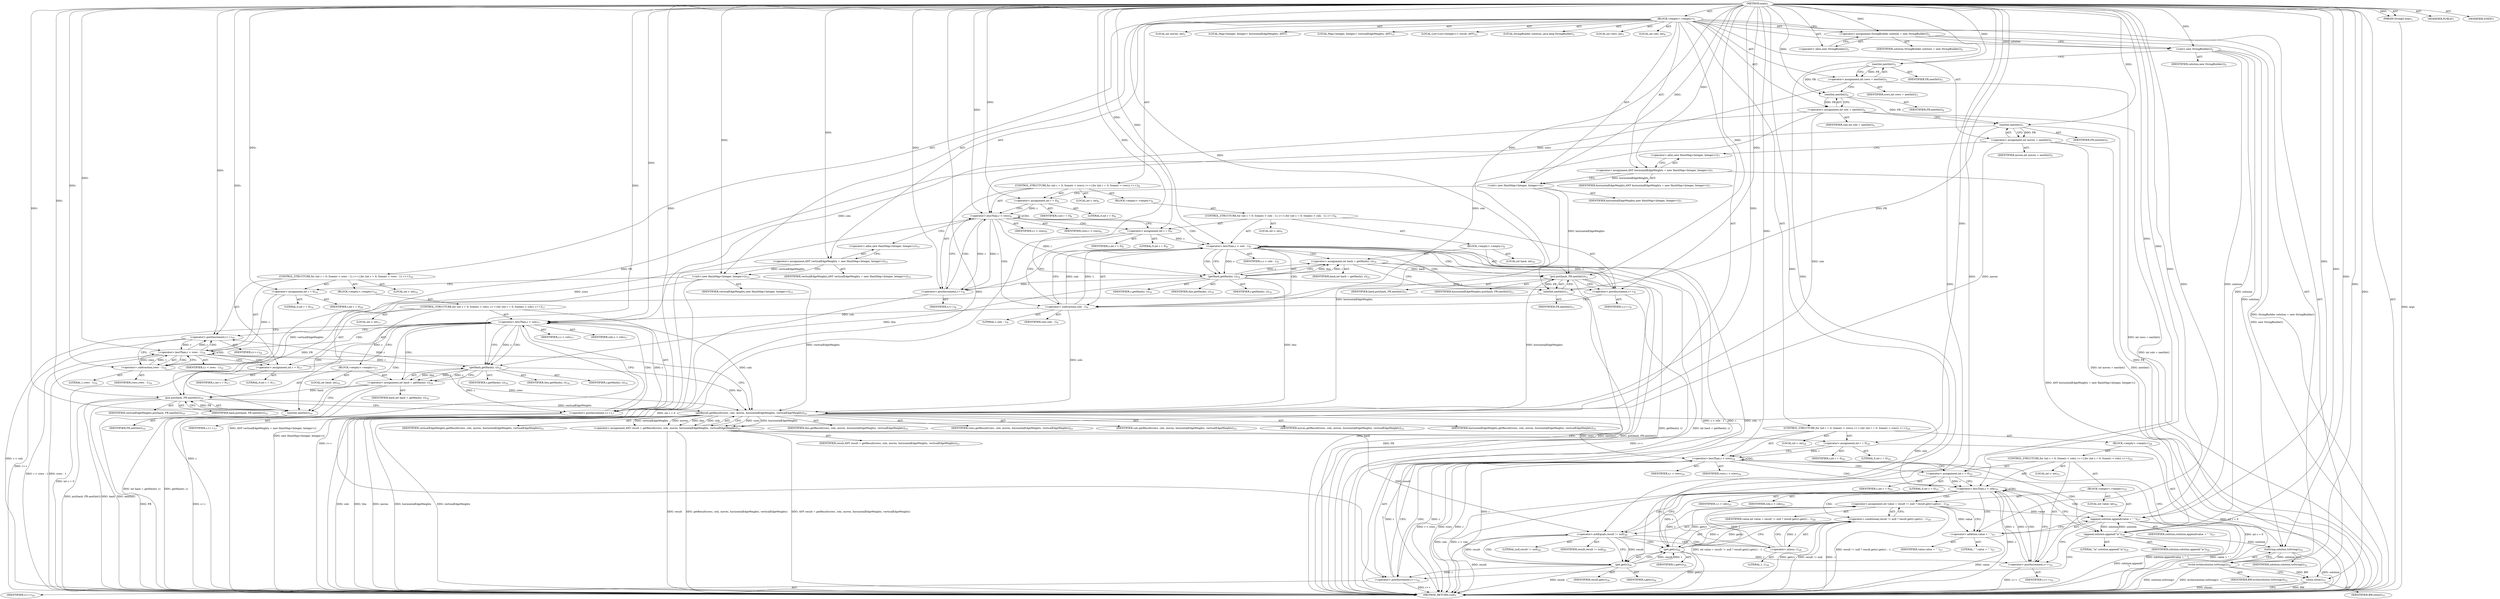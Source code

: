 digraph "main" {  
"23" [label = <(METHOD,main)<SUB>1</SUB>> ]
"24" [label = <(PARAM,String[] args)<SUB>1</SUB>> ]
"25" [label = <(BLOCK,&lt;empty&gt;,&lt;empty&gt;)<SUB>1</SUB>> ]
"4" [label = <(LOCAL,StringBuilder solution: java.lang.StringBuilder)<SUB>2</SUB>> ]
"26" [label = <(&lt;operator&gt;.assignment,StringBuilder solution = new StringBuilder())<SUB>2</SUB>> ]
"27" [label = <(IDENTIFIER,solution,StringBuilder solution = new StringBuilder())<SUB>2</SUB>> ]
"28" [label = <(&lt;operator&gt;.alloc,new StringBuilder())<SUB>2</SUB>> ]
"29" [label = <(&lt;init&gt;,new StringBuilder())<SUB>2</SUB>> ]
"3" [label = <(IDENTIFIER,solution,new StringBuilder())<SUB>2</SUB>> ]
"30" [label = <(LOCAL,int rows: int)<SUB>3</SUB>> ]
"31" [label = <(&lt;operator&gt;.assignment,int rows = nextInt())<SUB>3</SUB>> ]
"32" [label = <(IDENTIFIER,rows,int rows = nextInt())<SUB>3</SUB>> ]
"33" [label = <(nextInt,nextInt())<SUB>3</SUB>> ]
"34" [label = <(IDENTIFIER,FR,nextInt())<SUB>3</SUB>> ]
"35" [label = <(LOCAL,int cols: int)<SUB>4</SUB>> ]
"36" [label = <(&lt;operator&gt;.assignment,int cols = nextInt())<SUB>4</SUB>> ]
"37" [label = <(IDENTIFIER,cols,int cols = nextInt())<SUB>4</SUB>> ]
"38" [label = <(nextInt,nextInt())<SUB>4</SUB>> ]
"39" [label = <(IDENTIFIER,FR,nextInt())<SUB>4</SUB>> ]
"40" [label = <(LOCAL,int moves: int)<SUB>5</SUB>> ]
"41" [label = <(&lt;operator&gt;.assignment,int moves = nextInt())<SUB>5</SUB>> ]
"42" [label = <(IDENTIFIER,moves,int moves = nextInt())<SUB>5</SUB>> ]
"43" [label = <(nextInt,nextInt())<SUB>5</SUB>> ]
"44" [label = <(IDENTIFIER,FR,nextInt())<SUB>5</SUB>> ]
"6" [label = <(LOCAL,Map&lt;Integer, Integer&gt; horizontalEdgeWeights: ANY)<SUB>7</SUB>> ]
"45" [label = <(&lt;operator&gt;.assignment,ANY horizontalEdgeWeights = new HashMap&lt;Integer, Integer&gt;())<SUB>7</SUB>> ]
"46" [label = <(IDENTIFIER,horizontalEdgeWeights,ANY horizontalEdgeWeights = new HashMap&lt;Integer, Integer&gt;())<SUB>7</SUB>> ]
"47" [label = <(&lt;operator&gt;.alloc,new HashMap&lt;Integer, Integer&gt;())<SUB>7</SUB>> ]
"48" [label = <(&lt;init&gt;,new HashMap&lt;Integer, Integer&gt;())<SUB>7</SUB>> ]
"5" [label = <(IDENTIFIER,horizontalEdgeWeights,new HashMap&lt;Integer, Integer&gt;())<SUB>7</SUB>> ]
"49" [label = <(CONTROL_STRUCTURE,for (int r = 0; Some(r &lt; rows); r++),for (int r = 0; Some(r &lt; rows); r++))<SUB>8</SUB>> ]
"50" [label = <(LOCAL,int r: int)<SUB>8</SUB>> ]
"51" [label = <(&lt;operator&gt;.assignment,int r = 0)<SUB>8</SUB>> ]
"52" [label = <(IDENTIFIER,r,int r = 0)<SUB>8</SUB>> ]
"53" [label = <(LITERAL,0,int r = 0)<SUB>8</SUB>> ]
"54" [label = <(&lt;operator&gt;.lessThan,r &lt; rows)<SUB>8</SUB>> ]
"55" [label = <(IDENTIFIER,r,r &lt; rows)<SUB>8</SUB>> ]
"56" [label = <(IDENTIFIER,rows,r &lt; rows)<SUB>8</SUB>> ]
"57" [label = <(&lt;operator&gt;.postIncrement,r++)<SUB>8</SUB>> ]
"58" [label = <(IDENTIFIER,r,r++)<SUB>8</SUB>> ]
"59" [label = <(BLOCK,&lt;empty&gt;,&lt;empty&gt;)<SUB>8</SUB>> ]
"60" [label = <(CONTROL_STRUCTURE,for (int c = 0; Some(c &lt; cols - 1); c++),for (int c = 0; Some(c &lt; cols - 1); c++))<SUB>9</SUB>> ]
"61" [label = <(LOCAL,int c: int)<SUB>9</SUB>> ]
"62" [label = <(&lt;operator&gt;.assignment,int c = 0)<SUB>9</SUB>> ]
"63" [label = <(IDENTIFIER,c,int c = 0)<SUB>9</SUB>> ]
"64" [label = <(LITERAL,0,int c = 0)<SUB>9</SUB>> ]
"65" [label = <(&lt;operator&gt;.lessThan,c &lt; cols - 1)<SUB>9</SUB>> ]
"66" [label = <(IDENTIFIER,c,c &lt; cols - 1)<SUB>9</SUB>> ]
"67" [label = <(&lt;operator&gt;.subtraction,cols - 1)<SUB>9</SUB>> ]
"68" [label = <(IDENTIFIER,cols,cols - 1)<SUB>9</SUB>> ]
"69" [label = <(LITERAL,1,cols - 1)<SUB>9</SUB>> ]
"70" [label = <(&lt;operator&gt;.postIncrement,c++)<SUB>9</SUB>> ]
"71" [label = <(IDENTIFIER,c,c++)<SUB>9</SUB>> ]
"72" [label = <(BLOCK,&lt;empty&gt;,&lt;empty&gt;)<SUB>9</SUB>> ]
"73" [label = <(LOCAL,int hash: int)<SUB>10</SUB>> ]
"74" [label = <(&lt;operator&gt;.assignment,int hash = getHash(r, c))<SUB>10</SUB>> ]
"75" [label = <(IDENTIFIER,hash,int hash = getHash(r, c))<SUB>10</SUB>> ]
"76" [label = <(getHash,getHash(r, c))<SUB>10</SUB>> ]
"77" [label = <(IDENTIFIER,this,getHash(r, c))<SUB>10</SUB>> ]
"78" [label = <(IDENTIFIER,r,getHash(r, c))<SUB>10</SUB>> ]
"79" [label = <(IDENTIFIER,c,getHash(r, c))<SUB>10</SUB>> ]
"80" [label = <(put,put(hash, FR.nextInt()))<SUB>11</SUB>> ]
"81" [label = <(IDENTIFIER,horizontalEdgeWeights,put(hash, FR.nextInt()))<SUB>11</SUB>> ]
"82" [label = <(IDENTIFIER,hash,put(hash, FR.nextInt()))<SUB>11</SUB>> ]
"83" [label = <(nextInt,nextInt())<SUB>11</SUB>> ]
"84" [label = <(IDENTIFIER,FR,nextInt())<SUB>11</SUB>> ]
"8" [label = <(LOCAL,Map&lt;Integer, Integer&gt; verticalEdgeWeights: ANY)<SUB>15</SUB>> ]
"85" [label = <(&lt;operator&gt;.assignment,ANY verticalEdgeWeights = new HashMap&lt;Integer, Integer&gt;())<SUB>15</SUB>> ]
"86" [label = <(IDENTIFIER,verticalEdgeWeights,ANY verticalEdgeWeights = new HashMap&lt;Integer, Integer&gt;())<SUB>15</SUB>> ]
"87" [label = <(&lt;operator&gt;.alloc,new HashMap&lt;Integer, Integer&gt;())<SUB>15</SUB>> ]
"88" [label = <(&lt;init&gt;,new HashMap&lt;Integer, Integer&gt;())<SUB>15</SUB>> ]
"7" [label = <(IDENTIFIER,verticalEdgeWeights,new HashMap&lt;Integer, Integer&gt;())<SUB>15</SUB>> ]
"89" [label = <(CONTROL_STRUCTURE,for (int r = 0; Some(r &lt; rows - 1); r++),for (int r = 0; Some(r &lt; rows - 1); r++))<SUB>16</SUB>> ]
"90" [label = <(LOCAL,int r: int)<SUB>16</SUB>> ]
"91" [label = <(&lt;operator&gt;.assignment,int r = 0)<SUB>16</SUB>> ]
"92" [label = <(IDENTIFIER,r,int r = 0)<SUB>16</SUB>> ]
"93" [label = <(LITERAL,0,int r = 0)<SUB>16</SUB>> ]
"94" [label = <(&lt;operator&gt;.lessThan,r &lt; rows - 1)<SUB>16</SUB>> ]
"95" [label = <(IDENTIFIER,r,r &lt; rows - 1)<SUB>16</SUB>> ]
"96" [label = <(&lt;operator&gt;.subtraction,rows - 1)<SUB>16</SUB>> ]
"97" [label = <(IDENTIFIER,rows,rows - 1)<SUB>16</SUB>> ]
"98" [label = <(LITERAL,1,rows - 1)<SUB>16</SUB>> ]
"99" [label = <(&lt;operator&gt;.postIncrement,r++)<SUB>16</SUB>> ]
"100" [label = <(IDENTIFIER,r,r++)<SUB>16</SUB>> ]
"101" [label = <(BLOCK,&lt;empty&gt;,&lt;empty&gt;)<SUB>16</SUB>> ]
"102" [label = <(CONTROL_STRUCTURE,for (int c = 0; Some(c &lt; cols); c++),for (int c = 0; Some(c &lt; cols); c++))<SUB>17</SUB>> ]
"103" [label = <(LOCAL,int c: int)<SUB>17</SUB>> ]
"104" [label = <(&lt;operator&gt;.assignment,int c = 0)<SUB>17</SUB>> ]
"105" [label = <(IDENTIFIER,c,int c = 0)<SUB>17</SUB>> ]
"106" [label = <(LITERAL,0,int c = 0)<SUB>17</SUB>> ]
"107" [label = <(&lt;operator&gt;.lessThan,c &lt; cols)<SUB>17</SUB>> ]
"108" [label = <(IDENTIFIER,c,c &lt; cols)<SUB>17</SUB>> ]
"109" [label = <(IDENTIFIER,cols,c &lt; cols)<SUB>17</SUB>> ]
"110" [label = <(&lt;operator&gt;.postIncrement,c++)<SUB>17</SUB>> ]
"111" [label = <(IDENTIFIER,c,c++)<SUB>17</SUB>> ]
"112" [label = <(BLOCK,&lt;empty&gt;,&lt;empty&gt;)<SUB>17</SUB>> ]
"113" [label = <(LOCAL,int hash: int)<SUB>18</SUB>> ]
"114" [label = <(&lt;operator&gt;.assignment,int hash = getHash(r, c))<SUB>18</SUB>> ]
"115" [label = <(IDENTIFIER,hash,int hash = getHash(r, c))<SUB>18</SUB>> ]
"116" [label = <(getHash,getHash(r, c))<SUB>18</SUB>> ]
"117" [label = <(IDENTIFIER,this,getHash(r, c))<SUB>18</SUB>> ]
"118" [label = <(IDENTIFIER,r,getHash(r, c))<SUB>18</SUB>> ]
"119" [label = <(IDENTIFIER,c,getHash(r, c))<SUB>18</SUB>> ]
"120" [label = <(put,put(hash, FR.nextInt()))<SUB>19</SUB>> ]
"121" [label = <(IDENTIFIER,verticalEdgeWeights,put(hash, FR.nextInt()))<SUB>19</SUB>> ]
"122" [label = <(IDENTIFIER,hash,put(hash, FR.nextInt()))<SUB>19</SUB>> ]
"123" [label = <(nextInt,nextInt())<SUB>19</SUB>> ]
"124" [label = <(IDENTIFIER,FR,nextInt())<SUB>19</SUB>> ]
"125" [label = <(LOCAL,List&lt;List&lt;Integer&gt;&gt; result: ANY)<SUB>23</SUB>> ]
"126" [label = <(&lt;operator&gt;.assignment,ANY result = getResult(rows, cols, moves, horizontalEdgeWeights, verticalEdgeWeights))<SUB>23</SUB>> ]
"127" [label = <(IDENTIFIER,result,ANY result = getResult(rows, cols, moves, horizontalEdgeWeights, verticalEdgeWeights))<SUB>23</SUB>> ]
"128" [label = <(getResult,getResult(rows, cols, moves, horizontalEdgeWeights, verticalEdgeWeights))<SUB>23</SUB>> ]
"129" [label = <(IDENTIFIER,this,getResult(rows, cols, moves, horizontalEdgeWeights, verticalEdgeWeights))<SUB>23</SUB>> ]
"130" [label = <(IDENTIFIER,rows,getResult(rows, cols, moves, horizontalEdgeWeights, verticalEdgeWeights))<SUB>23</SUB>> ]
"131" [label = <(IDENTIFIER,cols,getResult(rows, cols, moves, horizontalEdgeWeights, verticalEdgeWeights))<SUB>23</SUB>> ]
"132" [label = <(IDENTIFIER,moves,getResult(rows, cols, moves, horizontalEdgeWeights, verticalEdgeWeights))<SUB>23</SUB>> ]
"133" [label = <(IDENTIFIER,horizontalEdgeWeights,getResult(rows, cols, moves, horizontalEdgeWeights, verticalEdgeWeights))<SUB>23</SUB>> ]
"134" [label = <(IDENTIFIER,verticalEdgeWeights,getResult(rows, cols, moves, horizontalEdgeWeights, verticalEdgeWeights))<SUB>23</SUB>> ]
"135" [label = <(CONTROL_STRUCTURE,for (int r = 0; Some(r &lt; rows); r++),for (int r = 0; Some(r &lt; rows); r++))<SUB>24</SUB>> ]
"136" [label = <(LOCAL,int r: int)<SUB>24</SUB>> ]
"137" [label = <(&lt;operator&gt;.assignment,int r = 0)<SUB>24</SUB>> ]
"138" [label = <(IDENTIFIER,r,int r = 0)<SUB>24</SUB>> ]
"139" [label = <(LITERAL,0,int r = 0)<SUB>24</SUB>> ]
"140" [label = <(&lt;operator&gt;.lessThan,r &lt; rows)<SUB>24</SUB>> ]
"141" [label = <(IDENTIFIER,r,r &lt; rows)<SUB>24</SUB>> ]
"142" [label = <(IDENTIFIER,rows,r &lt; rows)<SUB>24</SUB>> ]
"143" [label = <(&lt;operator&gt;.postIncrement,r++)<SUB>24</SUB>> ]
"144" [label = <(IDENTIFIER,r,r++)<SUB>24</SUB>> ]
"145" [label = <(BLOCK,&lt;empty&gt;,&lt;empty&gt;)<SUB>24</SUB>> ]
"146" [label = <(CONTROL_STRUCTURE,for (int c = 0; Some(c &lt; cols); c++),for (int c = 0; Some(c &lt; cols); c++))<SUB>25</SUB>> ]
"147" [label = <(LOCAL,int c: int)<SUB>25</SUB>> ]
"148" [label = <(&lt;operator&gt;.assignment,int c = 0)<SUB>25</SUB>> ]
"149" [label = <(IDENTIFIER,c,int c = 0)<SUB>25</SUB>> ]
"150" [label = <(LITERAL,0,int c = 0)<SUB>25</SUB>> ]
"151" [label = <(&lt;operator&gt;.lessThan,c &lt; cols)<SUB>25</SUB>> ]
"152" [label = <(IDENTIFIER,c,c &lt; cols)<SUB>25</SUB>> ]
"153" [label = <(IDENTIFIER,cols,c &lt; cols)<SUB>25</SUB>> ]
"154" [label = <(&lt;operator&gt;.postIncrement,c++)<SUB>25</SUB>> ]
"155" [label = <(IDENTIFIER,c,c++)<SUB>25</SUB>> ]
"156" [label = <(BLOCK,&lt;empty&gt;,&lt;empty&gt;)<SUB>25</SUB>> ]
"157" [label = <(LOCAL,int value: int)<SUB>26</SUB>> ]
"158" [label = <(&lt;operator&gt;.assignment,int value = result != null ? result.get(r).get(c) : -1)<SUB>26</SUB>> ]
"159" [label = <(IDENTIFIER,value,int value = result != null ? result.get(r).get(c) : -1)<SUB>26</SUB>> ]
"160" [label = <(&lt;operator&gt;.conditional,result != null ? result.get(r).get(c) : -1)<SUB>26</SUB>> ]
"161" [label = <(&lt;operator&gt;.notEquals,result != null)<SUB>26</SUB>> ]
"162" [label = <(IDENTIFIER,result,result != null)<SUB>26</SUB>> ]
"163" [label = <(LITERAL,null,result != null)<SUB>26</SUB>> ]
"164" [label = <(get,get(c))<SUB>26</SUB>> ]
"165" [label = <(get,get(r))<SUB>26</SUB>> ]
"166" [label = <(IDENTIFIER,result,get(r))<SUB>26</SUB>> ]
"167" [label = <(IDENTIFIER,r,get(r))<SUB>26</SUB>> ]
"168" [label = <(IDENTIFIER,c,get(c))<SUB>26</SUB>> ]
"169" [label = <(&lt;operator&gt;.minus,-1)<SUB>26</SUB>> ]
"170" [label = <(LITERAL,1,-1)<SUB>26</SUB>> ]
"171" [label = <(append,solution.append(value + &quot; &quot;))<SUB>27</SUB>> ]
"172" [label = <(IDENTIFIER,solution,solution.append(value + &quot; &quot;))<SUB>27</SUB>> ]
"173" [label = <(&lt;operator&gt;.addition,value + &quot; &quot;)<SUB>27</SUB>> ]
"174" [label = <(IDENTIFIER,value,value + &quot; &quot;)<SUB>27</SUB>> ]
"175" [label = <(LITERAL,&quot; &quot;,value + &quot; &quot;)<SUB>27</SUB>> ]
"176" [label = <(append,solution.append(&quot;\n&quot;))<SUB>29</SUB>> ]
"177" [label = <(IDENTIFIER,solution,solution.append(&quot;\n&quot;))<SUB>29</SUB>> ]
"178" [label = <(LITERAL,&quot;\n&quot;,solution.append(&quot;\n&quot;))<SUB>29</SUB>> ]
"179" [label = <(write,write(solution.toString()))<SUB>32</SUB>> ]
"180" [label = <(IDENTIFIER,BW,write(solution.toString()))<SUB>32</SUB>> ]
"181" [label = <(toString,solution.toString())<SUB>32</SUB>> ]
"182" [label = <(IDENTIFIER,solution,solution.toString())<SUB>32</SUB>> ]
"183" [label = <(close,close())<SUB>33</SUB>> ]
"184" [label = <(IDENTIFIER,BW,close())<SUB>33</SUB>> ]
"185" [label = <(MODIFIER,PUBLIC)> ]
"186" [label = <(MODIFIER,STATIC)> ]
"187" [label = <(METHOD_RETURN,void)<SUB>1</SUB>> ]
  "23" -> "24"  [ label = "AST: "] 
  "23" -> "25"  [ label = "AST: "] 
  "23" -> "185"  [ label = "AST: "] 
  "23" -> "186"  [ label = "AST: "] 
  "23" -> "187"  [ label = "AST: "] 
  "25" -> "4"  [ label = "AST: "] 
  "25" -> "26"  [ label = "AST: "] 
  "25" -> "29"  [ label = "AST: "] 
  "25" -> "30"  [ label = "AST: "] 
  "25" -> "31"  [ label = "AST: "] 
  "25" -> "35"  [ label = "AST: "] 
  "25" -> "36"  [ label = "AST: "] 
  "25" -> "40"  [ label = "AST: "] 
  "25" -> "41"  [ label = "AST: "] 
  "25" -> "6"  [ label = "AST: "] 
  "25" -> "45"  [ label = "AST: "] 
  "25" -> "48"  [ label = "AST: "] 
  "25" -> "49"  [ label = "AST: "] 
  "25" -> "8"  [ label = "AST: "] 
  "25" -> "85"  [ label = "AST: "] 
  "25" -> "88"  [ label = "AST: "] 
  "25" -> "89"  [ label = "AST: "] 
  "25" -> "125"  [ label = "AST: "] 
  "25" -> "126"  [ label = "AST: "] 
  "25" -> "135"  [ label = "AST: "] 
  "25" -> "179"  [ label = "AST: "] 
  "25" -> "183"  [ label = "AST: "] 
  "26" -> "27"  [ label = "AST: "] 
  "26" -> "28"  [ label = "AST: "] 
  "29" -> "3"  [ label = "AST: "] 
  "31" -> "32"  [ label = "AST: "] 
  "31" -> "33"  [ label = "AST: "] 
  "33" -> "34"  [ label = "AST: "] 
  "36" -> "37"  [ label = "AST: "] 
  "36" -> "38"  [ label = "AST: "] 
  "38" -> "39"  [ label = "AST: "] 
  "41" -> "42"  [ label = "AST: "] 
  "41" -> "43"  [ label = "AST: "] 
  "43" -> "44"  [ label = "AST: "] 
  "45" -> "46"  [ label = "AST: "] 
  "45" -> "47"  [ label = "AST: "] 
  "48" -> "5"  [ label = "AST: "] 
  "49" -> "50"  [ label = "AST: "] 
  "49" -> "51"  [ label = "AST: "] 
  "49" -> "54"  [ label = "AST: "] 
  "49" -> "57"  [ label = "AST: "] 
  "49" -> "59"  [ label = "AST: "] 
  "51" -> "52"  [ label = "AST: "] 
  "51" -> "53"  [ label = "AST: "] 
  "54" -> "55"  [ label = "AST: "] 
  "54" -> "56"  [ label = "AST: "] 
  "57" -> "58"  [ label = "AST: "] 
  "59" -> "60"  [ label = "AST: "] 
  "60" -> "61"  [ label = "AST: "] 
  "60" -> "62"  [ label = "AST: "] 
  "60" -> "65"  [ label = "AST: "] 
  "60" -> "70"  [ label = "AST: "] 
  "60" -> "72"  [ label = "AST: "] 
  "62" -> "63"  [ label = "AST: "] 
  "62" -> "64"  [ label = "AST: "] 
  "65" -> "66"  [ label = "AST: "] 
  "65" -> "67"  [ label = "AST: "] 
  "67" -> "68"  [ label = "AST: "] 
  "67" -> "69"  [ label = "AST: "] 
  "70" -> "71"  [ label = "AST: "] 
  "72" -> "73"  [ label = "AST: "] 
  "72" -> "74"  [ label = "AST: "] 
  "72" -> "80"  [ label = "AST: "] 
  "74" -> "75"  [ label = "AST: "] 
  "74" -> "76"  [ label = "AST: "] 
  "76" -> "77"  [ label = "AST: "] 
  "76" -> "78"  [ label = "AST: "] 
  "76" -> "79"  [ label = "AST: "] 
  "80" -> "81"  [ label = "AST: "] 
  "80" -> "82"  [ label = "AST: "] 
  "80" -> "83"  [ label = "AST: "] 
  "83" -> "84"  [ label = "AST: "] 
  "85" -> "86"  [ label = "AST: "] 
  "85" -> "87"  [ label = "AST: "] 
  "88" -> "7"  [ label = "AST: "] 
  "89" -> "90"  [ label = "AST: "] 
  "89" -> "91"  [ label = "AST: "] 
  "89" -> "94"  [ label = "AST: "] 
  "89" -> "99"  [ label = "AST: "] 
  "89" -> "101"  [ label = "AST: "] 
  "91" -> "92"  [ label = "AST: "] 
  "91" -> "93"  [ label = "AST: "] 
  "94" -> "95"  [ label = "AST: "] 
  "94" -> "96"  [ label = "AST: "] 
  "96" -> "97"  [ label = "AST: "] 
  "96" -> "98"  [ label = "AST: "] 
  "99" -> "100"  [ label = "AST: "] 
  "101" -> "102"  [ label = "AST: "] 
  "102" -> "103"  [ label = "AST: "] 
  "102" -> "104"  [ label = "AST: "] 
  "102" -> "107"  [ label = "AST: "] 
  "102" -> "110"  [ label = "AST: "] 
  "102" -> "112"  [ label = "AST: "] 
  "104" -> "105"  [ label = "AST: "] 
  "104" -> "106"  [ label = "AST: "] 
  "107" -> "108"  [ label = "AST: "] 
  "107" -> "109"  [ label = "AST: "] 
  "110" -> "111"  [ label = "AST: "] 
  "112" -> "113"  [ label = "AST: "] 
  "112" -> "114"  [ label = "AST: "] 
  "112" -> "120"  [ label = "AST: "] 
  "114" -> "115"  [ label = "AST: "] 
  "114" -> "116"  [ label = "AST: "] 
  "116" -> "117"  [ label = "AST: "] 
  "116" -> "118"  [ label = "AST: "] 
  "116" -> "119"  [ label = "AST: "] 
  "120" -> "121"  [ label = "AST: "] 
  "120" -> "122"  [ label = "AST: "] 
  "120" -> "123"  [ label = "AST: "] 
  "123" -> "124"  [ label = "AST: "] 
  "126" -> "127"  [ label = "AST: "] 
  "126" -> "128"  [ label = "AST: "] 
  "128" -> "129"  [ label = "AST: "] 
  "128" -> "130"  [ label = "AST: "] 
  "128" -> "131"  [ label = "AST: "] 
  "128" -> "132"  [ label = "AST: "] 
  "128" -> "133"  [ label = "AST: "] 
  "128" -> "134"  [ label = "AST: "] 
  "135" -> "136"  [ label = "AST: "] 
  "135" -> "137"  [ label = "AST: "] 
  "135" -> "140"  [ label = "AST: "] 
  "135" -> "143"  [ label = "AST: "] 
  "135" -> "145"  [ label = "AST: "] 
  "137" -> "138"  [ label = "AST: "] 
  "137" -> "139"  [ label = "AST: "] 
  "140" -> "141"  [ label = "AST: "] 
  "140" -> "142"  [ label = "AST: "] 
  "143" -> "144"  [ label = "AST: "] 
  "145" -> "146"  [ label = "AST: "] 
  "145" -> "176"  [ label = "AST: "] 
  "146" -> "147"  [ label = "AST: "] 
  "146" -> "148"  [ label = "AST: "] 
  "146" -> "151"  [ label = "AST: "] 
  "146" -> "154"  [ label = "AST: "] 
  "146" -> "156"  [ label = "AST: "] 
  "148" -> "149"  [ label = "AST: "] 
  "148" -> "150"  [ label = "AST: "] 
  "151" -> "152"  [ label = "AST: "] 
  "151" -> "153"  [ label = "AST: "] 
  "154" -> "155"  [ label = "AST: "] 
  "156" -> "157"  [ label = "AST: "] 
  "156" -> "158"  [ label = "AST: "] 
  "156" -> "171"  [ label = "AST: "] 
  "158" -> "159"  [ label = "AST: "] 
  "158" -> "160"  [ label = "AST: "] 
  "160" -> "161"  [ label = "AST: "] 
  "160" -> "164"  [ label = "AST: "] 
  "160" -> "169"  [ label = "AST: "] 
  "161" -> "162"  [ label = "AST: "] 
  "161" -> "163"  [ label = "AST: "] 
  "164" -> "165"  [ label = "AST: "] 
  "164" -> "168"  [ label = "AST: "] 
  "165" -> "166"  [ label = "AST: "] 
  "165" -> "167"  [ label = "AST: "] 
  "169" -> "170"  [ label = "AST: "] 
  "171" -> "172"  [ label = "AST: "] 
  "171" -> "173"  [ label = "AST: "] 
  "173" -> "174"  [ label = "AST: "] 
  "173" -> "175"  [ label = "AST: "] 
  "176" -> "177"  [ label = "AST: "] 
  "176" -> "178"  [ label = "AST: "] 
  "179" -> "180"  [ label = "AST: "] 
  "179" -> "181"  [ label = "AST: "] 
  "181" -> "182"  [ label = "AST: "] 
  "183" -> "184"  [ label = "AST: "] 
  "26" -> "29"  [ label = "CFG: "] 
  "29" -> "33"  [ label = "CFG: "] 
  "31" -> "38"  [ label = "CFG: "] 
  "36" -> "43"  [ label = "CFG: "] 
  "41" -> "47"  [ label = "CFG: "] 
  "45" -> "48"  [ label = "CFG: "] 
  "48" -> "51"  [ label = "CFG: "] 
  "85" -> "88"  [ label = "CFG: "] 
  "88" -> "91"  [ label = "CFG: "] 
  "126" -> "137"  [ label = "CFG: "] 
  "179" -> "183"  [ label = "CFG: "] 
  "183" -> "187"  [ label = "CFG: "] 
  "28" -> "26"  [ label = "CFG: "] 
  "33" -> "31"  [ label = "CFG: "] 
  "38" -> "36"  [ label = "CFG: "] 
  "43" -> "41"  [ label = "CFG: "] 
  "47" -> "45"  [ label = "CFG: "] 
  "51" -> "54"  [ label = "CFG: "] 
  "54" -> "62"  [ label = "CFG: "] 
  "54" -> "87"  [ label = "CFG: "] 
  "57" -> "54"  [ label = "CFG: "] 
  "87" -> "85"  [ label = "CFG: "] 
  "91" -> "96"  [ label = "CFG: "] 
  "94" -> "104"  [ label = "CFG: "] 
  "94" -> "128"  [ label = "CFG: "] 
  "99" -> "96"  [ label = "CFG: "] 
  "128" -> "126"  [ label = "CFG: "] 
  "137" -> "140"  [ label = "CFG: "] 
  "140" -> "148"  [ label = "CFG: "] 
  "140" -> "181"  [ label = "CFG: "] 
  "143" -> "140"  [ label = "CFG: "] 
  "181" -> "179"  [ label = "CFG: "] 
  "96" -> "94"  [ label = "CFG: "] 
  "176" -> "143"  [ label = "CFG: "] 
  "62" -> "67"  [ label = "CFG: "] 
  "65" -> "76"  [ label = "CFG: "] 
  "65" -> "57"  [ label = "CFG: "] 
  "70" -> "67"  [ label = "CFG: "] 
  "104" -> "107"  [ label = "CFG: "] 
  "107" -> "116"  [ label = "CFG: "] 
  "107" -> "99"  [ label = "CFG: "] 
  "110" -> "107"  [ label = "CFG: "] 
  "148" -> "151"  [ label = "CFG: "] 
  "151" -> "161"  [ label = "CFG: "] 
  "151" -> "176"  [ label = "CFG: "] 
  "154" -> "151"  [ label = "CFG: "] 
  "67" -> "65"  [ label = "CFG: "] 
  "74" -> "83"  [ label = "CFG: "] 
  "80" -> "70"  [ label = "CFG: "] 
  "114" -> "123"  [ label = "CFG: "] 
  "120" -> "110"  [ label = "CFG: "] 
  "158" -> "173"  [ label = "CFG: "] 
  "171" -> "154"  [ label = "CFG: "] 
  "76" -> "74"  [ label = "CFG: "] 
  "83" -> "80"  [ label = "CFG: "] 
  "116" -> "114"  [ label = "CFG: "] 
  "123" -> "120"  [ label = "CFG: "] 
  "160" -> "158"  [ label = "CFG: "] 
  "173" -> "171"  [ label = "CFG: "] 
  "161" -> "165"  [ label = "CFG: "] 
  "161" -> "169"  [ label = "CFG: "] 
  "164" -> "160"  [ label = "CFG: "] 
  "169" -> "160"  [ label = "CFG: "] 
  "165" -> "164"  [ label = "CFG: "] 
  "23" -> "28"  [ label = "CFG: "] 
  "24" -> "187"  [ label = "DDG: args"] 
  "26" -> "187"  [ label = "DDG: StringBuilder solution = new StringBuilder()"] 
  "29" -> "187"  [ label = "DDG: new StringBuilder()"] 
  "31" -> "187"  [ label = "DDG: int rows = nextInt()"] 
  "36" -> "187"  [ label = "DDG: int cols = nextInt()"] 
  "43" -> "187"  [ label = "DDG: FR"] 
  "41" -> "187"  [ label = "DDG: nextInt()"] 
  "41" -> "187"  [ label = "DDG: int moves = nextInt()"] 
  "45" -> "187"  [ label = "DDG: ANY horizontalEdgeWeights = new HashMap&lt;Integer, Integer&gt;()"] 
  "85" -> "187"  [ label = "DDG: ANY verticalEdgeWeights = new HashMap&lt;Integer, Integer&gt;()"] 
  "88" -> "187"  [ label = "DDG: new HashMap&lt;Integer, Integer&gt;()"] 
  "94" -> "187"  [ label = "DDG: rows - 1"] 
  "94" -> "187"  [ label = "DDG: r &lt; rows - 1"] 
  "126" -> "187"  [ label = "DDG: result"] 
  "128" -> "187"  [ label = "DDG: this"] 
  "128" -> "187"  [ label = "DDG: cols"] 
  "128" -> "187"  [ label = "DDG: moves"] 
  "128" -> "187"  [ label = "DDG: horizontalEdgeWeights"] 
  "128" -> "187"  [ label = "DDG: verticalEdgeWeights"] 
  "126" -> "187"  [ label = "DDG: getResult(rows, cols, moves, horizontalEdgeWeights, verticalEdgeWeights)"] 
  "126" -> "187"  [ label = "DDG: ANY result = getResult(rows, cols, moves, horizontalEdgeWeights, verticalEdgeWeights)"] 
  "137" -> "187"  [ label = "DDG: int r = 0"] 
  "140" -> "187"  [ label = "DDG: r"] 
  "140" -> "187"  [ label = "DDG: rows"] 
  "140" -> "187"  [ label = "DDG: r &lt; rows"] 
  "181" -> "187"  [ label = "DDG: solution"] 
  "179" -> "187"  [ label = "DDG: solution.toString()"] 
  "179" -> "187"  [ label = "DDG: write(solution.toString())"] 
  "183" -> "187"  [ label = "DDG: BW"] 
  "183" -> "187"  [ label = "DDG: close()"] 
  "148" -> "187"  [ label = "DDG: int c = 0"] 
  "151" -> "187"  [ label = "DDG: c"] 
  "151" -> "187"  [ label = "DDG: cols"] 
  "151" -> "187"  [ label = "DDG: c &lt; cols"] 
  "176" -> "187"  [ label = "DDG: solution.append(&quot;\n&quot;)"] 
  "143" -> "187"  [ label = "DDG: r++"] 
  "161" -> "187"  [ label = "DDG: result"] 
  "160" -> "187"  [ label = "DDG: result != null"] 
  "160" -> "187"  [ label = "DDG: -1"] 
  "165" -> "187"  [ label = "DDG: result"] 
  "164" -> "187"  [ label = "DDG: get(r)"] 
  "160" -> "187"  [ label = "DDG: get(c)"] 
  "158" -> "187"  [ label = "DDG: result != null ? result.get(r).get(c) : -1"] 
  "158" -> "187"  [ label = "DDG: int value = result != null ? result.get(r).get(c) : -1"] 
  "173" -> "187"  [ label = "DDG: value"] 
  "171" -> "187"  [ label = "DDG: value + &quot; &quot;"] 
  "171" -> "187"  [ label = "DDG: solution.append(value + &quot; &quot;)"] 
  "154" -> "187"  [ label = "DDG: c++"] 
  "104" -> "187"  [ label = "DDG: int c = 0"] 
  "107" -> "187"  [ label = "DDG: c"] 
  "107" -> "187"  [ label = "DDG: c &lt; cols"] 
  "99" -> "187"  [ label = "DDG: r++"] 
  "114" -> "187"  [ label = "DDG: getHash(r, c)"] 
  "114" -> "187"  [ label = "DDG: int hash = getHash(r, c)"] 
  "120" -> "187"  [ label = "DDG: hash"] 
  "123" -> "187"  [ label = "DDG: FR"] 
  "120" -> "187"  [ label = "DDG: nextInt()"] 
  "120" -> "187"  [ label = "DDG: put(hash, FR.nextInt())"] 
  "110" -> "187"  [ label = "DDG: c++"] 
  "62" -> "187"  [ label = "DDG: int c = 0"] 
  "65" -> "187"  [ label = "DDG: c"] 
  "65" -> "187"  [ label = "DDG: cols - 1"] 
  "65" -> "187"  [ label = "DDG: c &lt; cols - 1"] 
  "57" -> "187"  [ label = "DDG: r++"] 
  "74" -> "187"  [ label = "DDG: getHash(r, c)"] 
  "74" -> "187"  [ label = "DDG: int hash = getHash(r, c)"] 
  "80" -> "187"  [ label = "DDG: hash"] 
  "83" -> "187"  [ label = "DDG: FR"] 
  "80" -> "187"  [ label = "DDG: nextInt()"] 
  "80" -> "187"  [ label = "DDG: put(hash, FR.nextInt())"] 
  "70" -> "187"  [ label = "DDG: c++"] 
  "23" -> "24"  [ label = "DDG: "] 
  "23" -> "26"  [ label = "DDG: "] 
  "33" -> "31"  [ label = "DDG: FR"] 
  "38" -> "36"  [ label = "DDG: FR"] 
  "43" -> "41"  [ label = "DDG: FR"] 
  "23" -> "45"  [ label = "DDG: "] 
  "23" -> "85"  [ label = "DDG: "] 
  "128" -> "126"  [ label = "DDG: rows"] 
  "128" -> "126"  [ label = "DDG: horizontalEdgeWeights"] 
  "128" -> "126"  [ label = "DDG: verticalEdgeWeights"] 
  "128" -> "126"  [ label = "DDG: moves"] 
  "128" -> "126"  [ label = "DDG: this"] 
  "128" -> "126"  [ label = "DDG: cols"] 
  "26" -> "29"  [ label = "DDG: solution"] 
  "23" -> "29"  [ label = "DDG: "] 
  "45" -> "48"  [ label = "DDG: horizontalEdgeWeights"] 
  "23" -> "48"  [ label = "DDG: "] 
  "23" -> "51"  [ label = "DDG: "] 
  "85" -> "88"  [ label = "DDG: verticalEdgeWeights"] 
  "23" -> "88"  [ label = "DDG: "] 
  "23" -> "91"  [ label = "DDG: "] 
  "23" -> "137"  [ label = "DDG: "] 
  "23" -> "179"  [ label = "DDG: "] 
  "181" -> "179"  [ label = "DDG: solution"] 
  "179" -> "183"  [ label = "DDG: BW"] 
  "23" -> "183"  [ label = "DDG: "] 
  "23" -> "33"  [ label = "DDG: "] 
  "33" -> "38"  [ label = "DDG: FR"] 
  "23" -> "38"  [ label = "DDG: "] 
  "38" -> "43"  [ label = "DDG: FR"] 
  "23" -> "43"  [ label = "DDG: "] 
  "51" -> "54"  [ label = "DDG: r"] 
  "57" -> "54"  [ label = "DDG: r"] 
  "23" -> "54"  [ label = "DDG: "] 
  "31" -> "54"  [ label = "DDG: rows"] 
  "54" -> "57"  [ label = "DDG: r"] 
  "76" -> "57"  [ label = "DDG: r"] 
  "23" -> "57"  [ label = "DDG: "] 
  "91" -> "94"  [ label = "DDG: r"] 
  "99" -> "94"  [ label = "DDG: r"] 
  "23" -> "94"  [ label = "DDG: "] 
  "96" -> "94"  [ label = "DDG: rows"] 
  "96" -> "94"  [ label = "DDG: 1"] 
  "94" -> "99"  [ label = "DDG: r"] 
  "116" -> "99"  [ label = "DDG: r"] 
  "23" -> "99"  [ label = "DDG: "] 
  "116" -> "128"  [ label = "DDG: this"] 
  "76" -> "128"  [ label = "DDG: this"] 
  "23" -> "128"  [ label = "DDG: "] 
  "96" -> "128"  [ label = "DDG: rows"] 
  "36" -> "128"  [ label = "DDG: cols"] 
  "107" -> "128"  [ label = "DDG: cols"] 
  "67" -> "128"  [ label = "DDG: cols"] 
  "41" -> "128"  [ label = "DDG: moves"] 
  "48" -> "128"  [ label = "DDG: horizontalEdgeWeights"] 
  "80" -> "128"  [ label = "DDG: horizontalEdgeWeights"] 
  "88" -> "128"  [ label = "DDG: verticalEdgeWeights"] 
  "120" -> "128"  [ label = "DDG: verticalEdgeWeights"] 
  "137" -> "140"  [ label = "DDG: r"] 
  "143" -> "140"  [ label = "DDG: r"] 
  "23" -> "140"  [ label = "DDG: "] 
  "128" -> "140"  [ label = "DDG: rows"] 
  "140" -> "143"  [ label = "DDG: r"] 
  "165" -> "143"  [ label = "DDG: r"] 
  "23" -> "143"  [ label = "DDG: "] 
  "29" -> "181"  [ label = "DDG: solution"] 
  "176" -> "181"  [ label = "DDG: solution"] 
  "23" -> "181"  [ label = "DDG: "] 
  "23" -> "62"  [ label = "DDG: "] 
  "54" -> "96"  [ label = "DDG: rows"] 
  "23" -> "96"  [ label = "DDG: "] 
  "23" -> "104"  [ label = "DDG: "] 
  "23" -> "148"  [ label = "DDG: "] 
  "29" -> "176"  [ label = "DDG: solution"] 
  "171" -> "176"  [ label = "DDG: solution"] 
  "23" -> "176"  [ label = "DDG: "] 
  "62" -> "65"  [ label = "DDG: c"] 
  "70" -> "65"  [ label = "DDG: c"] 
  "23" -> "65"  [ label = "DDG: "] 
  "67" -> "65"  [ label = "DDG: cols"] 
  "67" -> "65"  [ label = "DDG: 1"] 
  "76" -> "70"  [ label = "DDG: c"] 
  "23" -> "70"  [ label = "DDG: "] 
  "76" -> "74"  [ label = "DDG: this"] 
  "76" -> "74"  [ label = "DDG: r"] 
  "76" -> "74"  [ label = "DDG: c"] 
  "104" -> "107"  [ label = "DDG: c"] 
  "110" -> "107"  [ label = "DDG: c"] 
  "23" -> "107"  [ label = "DDG: "] 
  "36" -> "107"  [ label = "DDG: cols"] 
  "67" -> "107"  [ label = "DDG: cols"] 
  "116" -> "110"  [ label = "DDG: c"] 
  "23" -> "110"  [ label = "DDG: "] 
  "116" -> "114"  [ label = "DDG: this"] 
  "116" -> "114"  [ label = "DDG: r"] 
  "116" -> "114"  [ label = "DDG: c"] 
  "148" -> "151"  [ label = "DDG: c"] 
  "154" -> "151"  [ label = "DDG: c"] 
  "23" -> "151"  [ label = "DDG: "] 
  "128" -> "151"  [ label = "DDG: cols"] 
  "151" -> "154"  [ label = "DDG: c"] 
  "164" -> "154"  [ label = "DDG: c"] 
  "23" -> "154"  [ label = "DDG: "] 
  "164" -> "158"  [ label = "DDG: get(r)"] 
  "164" -> "158"  [ label = "DDG: c"] 
  "169" -> "158"  [ label = "DDG: 1"] 
  "36" -> "67"  [ label = "DDG: cols"] 
  "23" -> "67"  [ label = "DDG: "] 
  "48" -> "80"  [ label = "DDG: horizontalEdgeWeights"] 
  "23" -> "80"  [ label = "DDG: "] 
  "74" -> "80"  [ label = "DDG: hash"] 
  "83" -> "80"  [ label = "DDG: FR"] 
  "88" -> "120"  [ label = "DDG: verticalEdgeWeights"] 
  "23" -> "120"  [ label = "DDG: "] 
  "114" -> "120"  [ label = "DDG: hash"] 
  "123" -> "120"  [ label = "DDG: FR"] 
  "29" -> "171"  [ label = "DDG: solution"] 
  "176" -> "171"  [ label = "DDG: solution"] 
  "23" -> "171"  [ label = "DDG: "] 
  "158" -> "171"  [ label = "DDG: value"] 
  "23" -> "76"  [ label = "DDG: "] 
  "54" -> "76"  [ label = "DDG: r"] 
  "65" -> "76"  [ label = "DDG: c"] 
  "43" -> "83"  [ label = "DDG: FR"] 
  "23" -> "83"  [ label = "DDG: "] 
  "76" -> "116"  [ label = "DDG: this"] 
  "23" -> "116"  [ label = "DDG: "] 
  "94" -> "116"  [ label = "DDG: r"] 
  "107" -> "116"  [ label = "DDG: c"] 
  "43" -> "123"  [ label = "DDG: FR"] 
  "83" -> "123"  [ label = "DDG: FR"] 
  "23" -> "123"  [ label = "DDG: "] 
  "164" -> "160"  [ label = "DDG: get(r)"] 
  "164" -> "160"  [ label = "DDG: c"] 
  "169" -> "160"  [ label = "DDG: 1"] 
  "158" -> "173"  [ label = "DDG: value"] 
  "23" -> "173"  [ label = "DDG: "] 
  "126" -> "161"  [ label = "DDG: result"] 
  "165" -> "161"  [ label = "DDG: result"] 
  "23" -> "161"  [ label = "DDG: "] 
  "165" -> "164"  [ label = "DDG: result"] 
  "165" -> "164"  [ label = "DDG: r"] 
  "151" -> "164"  [ label = "DDG: c"] 
  "23" -> "164"  [ label = "DDG: "] 
  "23" -> "169"  [ label = "DDG: "] 
  "161" -> "165"  [ label = "DDG: result"] 
  "23" -> "165"  [ label = "DDG: "] 
  "140" -> "165"  [ label = "DDG: r"] 
  "54" -> "57"  [ label = "CDG: "] 
  "54" -> "67"  [ label = "CDG: "] 
  "54" -> "65"  [ label = "CDG: "] 
  "54" -> "54"  [ label = "CDG: "] 
  "54" -> "62"  [ label = "CDG: "] 
  "94" -> "107"  [ label = "CDG: "] 
  "94" -> "94"  [ label = "CDG: "] 
  "94" -> "96"  [ label = "CDG: "] 
  "94" -> "99"  [ label = "CDG: "] 
  "94" -> "104"  [ label = "CDG: "] 
  "140" -> "151"  [ label = "CDG: "] 
  "140" -> "176"  [ label = "CDG: "] 
  "140" -> "140"  [ label = "CDG: "] 
  "140" -> "148"  [ label = "CDG: "] 
  "140" -> "143"  [ label = "CDG: "] 
  "65" -> "67"  [ label = "CDG: "] 
  "65" -> "74"  [ label = "CDG: "] 
  "65" -> "76"  [ label = "CDG: "] 
  "65" -> "65"  [ label = "CDG: "] 
  "65" -> "80"  [ label = "CDG: "] 
  "65" -> "83"  [ label = "CDG: "] 
  "65" -> "70"  [ label = "CDG: "] 
  "107" -> "107"  [ label = "CDG: "] 
  "107" -> "120"  [ label = "CDG: "] 
  "107" -> "116"  [ label = "CDG: "] 
  "107" -> "114"  [ label = "CDG: "] 
  "107" -> "123"  [ label = "CDG: "] 
  "107" -> "110"  [ label = "CDG: "] 
  "151" -> "160"  [ label = "CDG: "] 
  "151" -> "154"  [ label = "CDG: "] 
  "151" -> "161"  [ label = "CDG: "] 
  "151" -> "151"  [ label = "CDG: "] 
  "151" -> "173"  [ label = "CDG: "] 
  "151" -> "158"  [ label = "CDG: "] 
  "151" -> "171"  [ label = "CDG: "] 
  "161" -> "169"  [ label = "CDG: "] 
  "161" -> "165"  [ label = "CDG: "] 
  "161" -> "164"  [ label = "CDG: "] 
}
